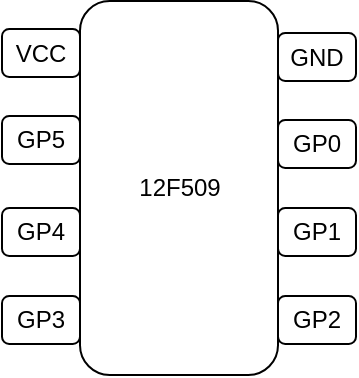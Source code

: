 <mxfile version="10.6.3" type="github"><diagram id="NPV2oDqq05w-u9intcN8" name="Page-1"><mxGraphModel dx="1302" dy="767" grid="0" gridSize="10" guides="1" tooltips="1" connect="1" arrows="1" fold="1" page="1" pageScale="1" pageWidth="827" pageHeight="1800" math="0" shadow="0"><root><mxCell id="0"/><mxCell id="1" parent="0"/><mxCell id="5WTXFJCiFJjkUuX3-Zvz-11" value="" style="group" vertex="1" connectable="0" parent="1"><mxGeometry x="443" y="213.5" width="177" height="187" as="geometry"/></mxCell><mxCell id="5WTXFJCiFJjkUuX3-Zvz-1" value="" style="rounded=1;whiteSpace=wrap;html=1;" vertex="1" parent="5WTXFJCiFJjkUuX3-Zvz-11"><mxGeometry x="39" width="99" height="187" as="geometry"/></mxCell><mxCell id="5WTXFJCiFJjkUuX3-Zvz-2" value="12F509" style="text;html=1;strokeColor=none;fillColor=none;align=center;verticalAlign=middle;whiteSpace=wrap;rounded=0;" vertex="1" parent="5WTXFJCiFJjkUuX3-Zvz-11"><mxGeometry x="68.5" y="83.5" width="40" height="20" as="geometry"/></mxCell><mxCell id="5WTXFJCiFJjkUuX3-Zvz-3" value="GND" style="rounded=1;whiteSpace=wrap;html=1;" vertex="1" parent="5WTXFJCiFJjkUuX3-Zvz-11"><mxGeometry x="138" y="16" width="39" height="24" as="geometry"/></mxCell><mxCell id="5WTXFJCiFJjkUuX3-Zvz-4" value="VCC" style="rounded=1;whiteSpace=wrap;html=1;" vertex="1" parent="5WTXFJCiFJjkUuX3-Zvz-11"><mxGeometry y="14" width="39" height="24" as="geometry"/></mxCell><mxCell id="5WTXFJCiFJjkUuX3-Zvz-5" value="GP0" style="rounded=1;whiteSpace=wrap;html=1;" vertex="1" parent="5WTXFJCiFJjkUuX3-Zvz-11"><mxGeometry x="138" y="59.5" width="39" height="24" as="geometry"/></mxCell><mxCell id="5WTXFJCiFJjkUuX3-Zvz-6" value="GP1" style="rounded=1;whiteSpace=wrap;html=1;" vertex="1" parent="5WTXFJCiFJjkUuX3-Zvz-11"><mxGeometry x="138" y="103.5" width="39" height="24" as="geometry"/></mxCell><mxCell id="5WTXFJCiFJjkUuX3-Zvz-7" value="GP2" style="rounded=1;whiteSpace=wrap;html=1;" vertex="1" parent="5WTXFJCiFJjkUuX3-Zvz-11"><mxGeometry x="138" y="147.5" width="39" height="24" as="geometry"/></mxCell><mxCell id="5WTXFJCiFJjkUuX3-Zvz-8" value="GP5" style="rounded=1;whiteSpace=wrap;html=1;" vertex="1" parent="5WTXFJCiFJjkUuX3-Zvz-11"><mxGeometry y="57.5" width="39" height="24" as="geometry"/></mxCell><mxCell id="5WTXFJCiFJjkUuX3-Zvz-9" value="GP4" style="rounded=1;whiteSpace=wrap;html=1;" vertex="1" parent="5WTXFJCiFJjkUuX3-Zvz-11"><mxGeometry y="103.5" width="39" height="24" as="geometry"/></mxCell><mxCell id="5WTXFJCiFJjkUuX3-Zvz-10" value="GP3" style="rounded=1;whiteSpace=wrap;html=1;" vertex="1" parent="5WTXFJCiFJjkUuX3-Zvz-11"><mxGeometry y="147.5" width="39" height="24" as="geometry"/></mxCell></root></mxGraphModel></diagram></mxfile>